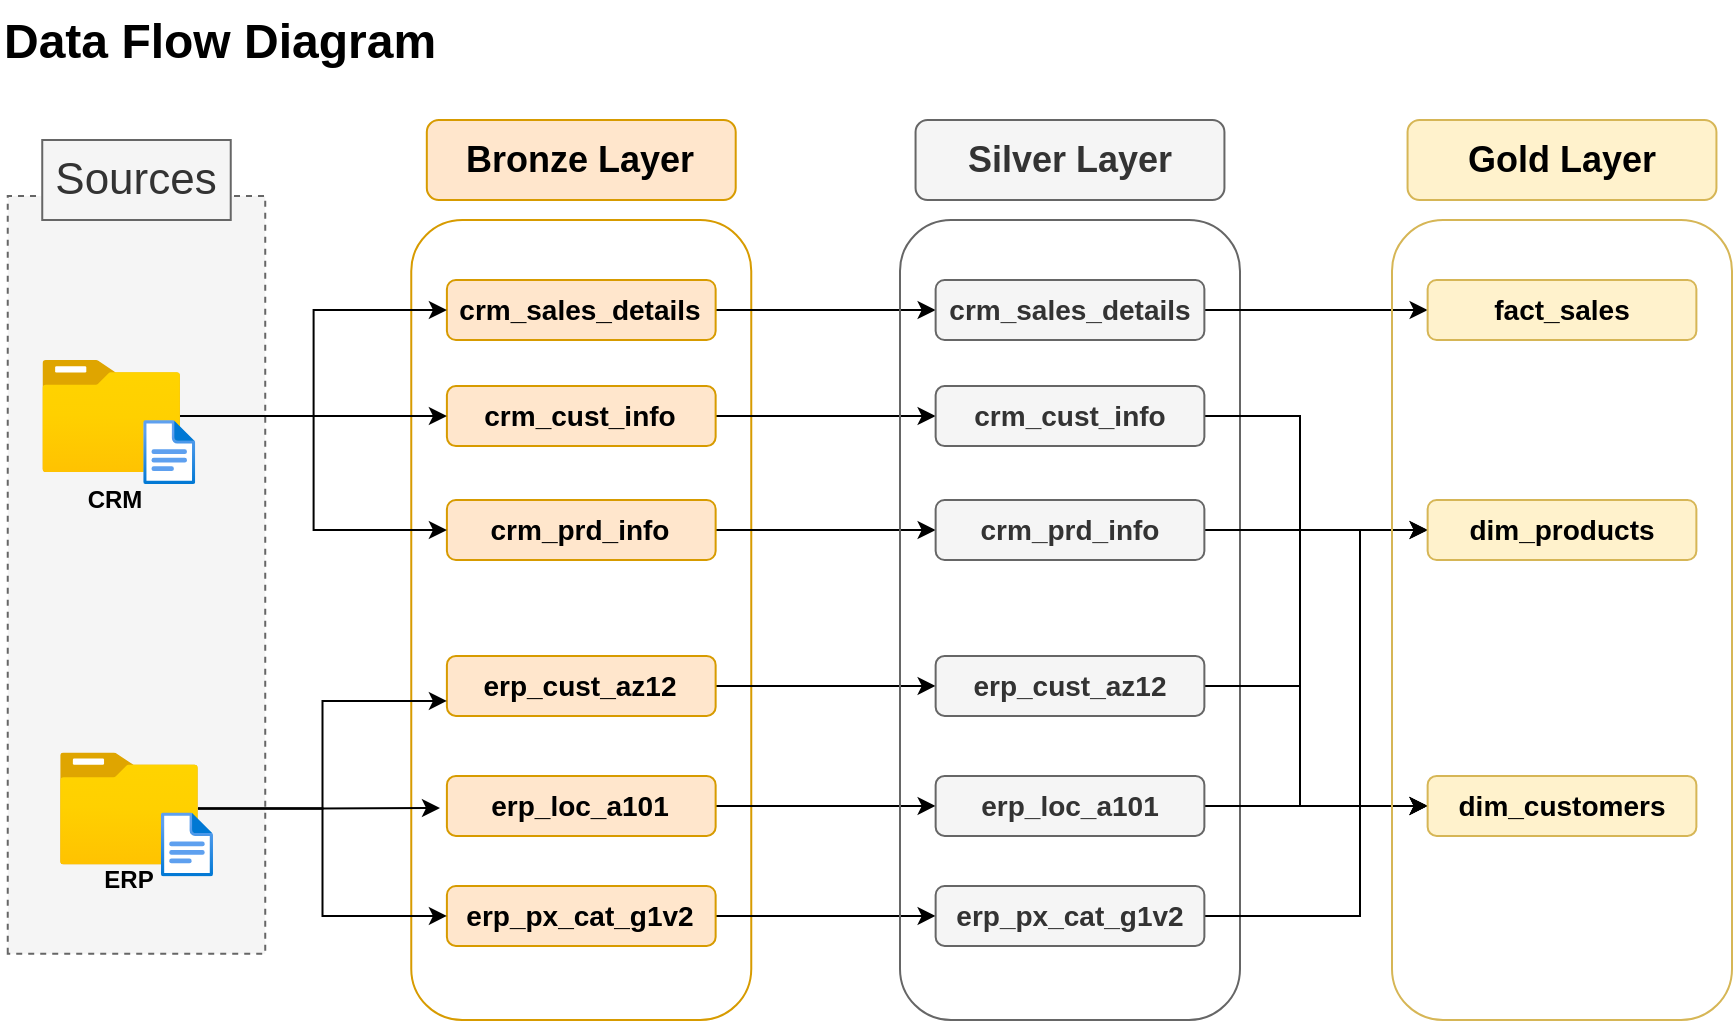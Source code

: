 <mxfile version="28.0.6">
  <diagram name="Page-1" id="5weRKy30AS8mB8510-Bc">
    <mxGraphModel dx="1042" dy="626" grid="1" gridSize="10" guides="1" tooltips="1" connect="1" arrows="1" fold="1" page="1" pageScale="1" pageWidth="1920" pageHeight="1200" math="0" shadow="0">
      <root>
        <mxCell id="0" />
        <mxCell id="1" parent="0" />
        <mxCell id="egtonqz8_fi1BpLCndXQ-2" value="" style="rounded=0;whiteSpace=wrap;html=1;rotation=-90;fillColor=#f5f5f5;dashed=1;fontColor=#333333;strokeColor=#666666;" parent="1" vertex="1">
          <mxGeometry x="-71.19" y="233.04" width="378.87" height="128.75" as="geometry" />
        </mxCell>
        <mxCell id="egtonqz8_fi1BpLCndXQ-3" value="&lt;font style=&quot;font-size: 22px;&quot;&gt;Sources&lt;/font&gt;" style="rounded=0;whiteSpace=wrap;html=1;strokeColor=#666666;fillColor=#f5f5f5;fontColor=#333333;" parent="1" vertex="1">
          <mxGeometry x="71.12" y="80" width="94.25" height="40" as="geometry" />
        </mxCell>
        <mxCell id="egtonqz8_fi1BpLCndXQ-8" value="&lt;font style=&quot;font-size: 18px;&quot;&gt;Bronze Layer&lt;/font&gt;" style="rounded=1;whiteSpace=wrap;html=1;fillColor=#ffe6cc;strokeColor=#d79b00;fontStyle=1" parent="1" vertex="1">
          <mxGeometry x="263.41" y="70" width="154.44" height="40" as="geometry" />
        </mxCell>
        <mxCell id="egtonqz8_fi1BpLCndXQ-9" value="" style="rounded=1;whiteSpace=wrap;html=1;fillColor=none;strokeColor=#d79b00;" parent="1" vertex="1">
          <mxGeometry x="255.63" y="120" width="170" height="400" as="geometry" />
        </mxCell>
        <mxCell id="egtonqz8_fi1BpLCndXQ-26" value="" style="group" parent="1" vertex="1" connectable="0">
          <mxGeometry x="71.12" y="190.04" width="76.5" height="79.96" as="geometry" />
        </mxCell>
        <mxCell id="egtonqz8_fi1BpLCndXQ-30" value="" style="group" parent="egtonqz8_fi1BpLCndXQ-26" vertex="1" connectable="0">
          <mxGeometry width="76.5" height="79.96" as="geometry" />
        </mxCell>
        <mxCell id="egtonqz8_fi1BpLCndXQ-16" value="" style="image;aspect=fixed;html=1;points=[];align=center;fontSize=12;image=img/lib/azure2/general/Folder_Blank.svg;" parent="egtonqz8_fi1BpLCndXQ-30" vertex="1">
          <mxGeometry width="69" height="56.0" as="geometry" />
        </mxCell>
        <mxCell id="egtonqz8_fi1BpLCndXQ-17" value="" style="image;aspect=fixed;html=1;points=[];align=center;fontSize=12;image=img/lib/azure2/general/File.svg;" parent="egtonqz8_fi1BpLCndXQ-30" vertex="1">
          <mxGeometry x="50.5" y="30" width="26" height="32.04" as="geometry" />
        </mxCell>
        <mxCell id="egtonqz8_fi1BpLCndXQ-23" value="&lt;b&gt;CRM&lt;/b&gt;" style="rounded=0;whiteSpace=wrap;html=1;fillColor=none;strokeColor=none;" parent="egtonqz8_fi1BpLCndXQ-30" vertex="1">
          <mxGeometry x="3" y="60" width="67" height="19.96" as="geometry" />
        </mxCell>
        <mxCell id="egtonqz8_fi1BpLCndXQ-29" value="" style="group" parent="1" vertex="1" connectable="0">
          <mxGeometry x="79.99" y="386.21" width="76.5" height="77.96" as="geometry" />
        </mxCell>
        <mxCell id="egtonqz8_fi1BpLCndXQ-25" value="&lt;b&gt;ERP&lt;/b&gt;" style="rounded=0;whiteSpace=wrap;html=1;fillColor=none;strokeColor=none;" parent="egtonqz8_fi1BpLCndXQ-29" vertex="1">
          <mxGeometry x="2.5" y="50" width="65" height="27.96" as="geometry" />
        </mxCell>
        <mxCell id="egtonqz8_fi1BpLCndXQ-20" value="" style="image;aspect=fixed;html=1;points=[];align=center;fontSize=12;image=img/lib/azure2/general/Folder_Blank.svg;" parent="egtonqz8_fi1BpLCndXQ-29" vertex="1">
          <mxGeometry width="69" height="56.0" as="geometry" />
        </mxCell>
        <mxCell id="egtonqz8_fi1BpLCndXQ-21" value="" style="image;aspect=fixed;html=1;points=[];align=center;fontSize=12;image=img/lib/azure2/general/File.svg;" parent="egtonqz8_fi1BpLCndXQ-29" vertex="1">
          <mxGeometry x="50.5" y="30" width="26" height="32.04" as="geometry" />
        </mxCell>
        <mxCell id="lorJR-UMrL27Am822nbO-1" style="edgeStyle=orthogonalEdgeStyle;rounded=0;orthogonalLoop=1;jettySize=auto;html=1;entryX=0;entryY=0.5;entryDx=0;entryDy=0;" parent="1" source="IqCqouV3wbvGzKAtH-Mb-1" target="waYjzMqnJ5gFNkLADdIU-5" edge="1">
          <mxGeometry relative="1" as="geometry" />
        </mxCell>
        <mxCell id="IqCqouV3wbvGzKAtH-Mb-1" value="&lt;font style=&quot;font-size: 14px;&quot;&gt;crm_sales_details&lt;/font&gt;" style="rounded=1;whiteSpace=wrap;html=1;fillColor=#ffe6cc;strokeColor=#d79b00;fontStyle=1" parent="1" vertex="1">
          <mxGeometry x="273.45" y="150" width="134.37" height="30" as="geometry" />
        </mxCell>
        <mxCell id="lorJR-UMrL27Am822nbO-2" style="edgeStyle=orthogonalEdgeStyle;rounded=0;orthogonalLoop=1;jettySize=auto;html=1;entryX=0;entryY=0.5;entryDx=0;entryDy=0;" parent="1" source="IqCqouV3wbvGzKAtH-Mb-2" target="waYjzMqnJ5gFNkLADdIU-6" edge="1">
          <mxGeometry relative="1" as="geometry" />
        </mxCell>
        <mxCell id="IqCqouV3wbvGzKAtH-Mb-2" value="&lt;font style=&quot;font-size: 14px;&quot;&gt;crm_cust_info&lt;/font&gt;" style="rounded=1;whiteSpace=wrap;html=1;fillColor=#ffe6cc;strokeColor=#d79b00;fontStyle=1" parent="1" vertex="1">
          <mxGeometry x="273.45" y="203.04" width="134.37" height="30" as="geometry" />
        </mxCell>
        <mxCell id="lorJR-UMrL27Am822nbO-3" style="edgeStyle=orthogonalEdgeStyle;rounded=0;orthogonalLoop=1;jettySize=auto;html=1;" parent="1" source="IqCqouV3wbvGzKAtH-Mb-3" target="waYjzMqnJ5gFNkLADdIU-7" edge="1">
          <mxGeometry relative="1" as="geometry">
            <mxPoint x="450" y="275" as="targetPoint" />
          </mxGeometry>
        </mxCell>
        <mxCell id="IqCqouV3wbvGzKAtH-Mb-3" value="&lt;font style=&quot;font-size: 14px;&quot;&gt;crm_prd_info&lt;/font&gt;" style="rounded=1;whiteSpace=wrap;html=1;fillColor=#ffe6cc;strokeColor=#d79b00;fontStyle=1" parent="1" vertex="1">
          <mxGeometry x="273.45" y="260" width="134.37" height="30" as="geometry" />
        </mxCell>
        <mxCell id="IqCqouV3wbvGzKAtH-Mb-9" style="edgeStyle=orthogonalEdgeStyle;rounded=0;orthogonalLoop=1;jettySize=auto;html=1;entryX=0;entryY=0.5;entryDx=0;entryDy=0;" parent="1" source="egtonqz8_fi1BpLCndXQ-16" target="IqCqouV3wbvGzKAtH-Mb-2" edge="1">
          <mxGeometry relative="1" as="geometry" />
        </mxCell>
        <mxCell id="IqCqouV3wbvGzKAtH-Mb-10" style="edgeStyle=orthogonalEdgeStyle;rounded=0;orthogonalLoop=1;jettySize=auto;html=1;entryX=0;entryY=0.5;entryDx=0;entryDy=0;" parent="1" source="egtonqz8_fi1BpLCndXQ-16" target="IqCqouV3wbvGzKAtH-Mb-1" edge="1">
          <mxGeometry relative="1" as="geometry" />
        </mxCell>
        <mxCell id="IqCqouV3wbvGzKAtH-Mb-11" style="edgeStyle=orthogonalEdgeStyle;rounded=0;orthogonalLoop=1;jettySize=auto;html=1;entryX=0;entryY=0.5;entryDx=0;entryDy=0;" parent="1" source="egtonqz8_fi1BpLCndXQ-16" target="IqCqouV3wbvGzKAtH-Mb-3" edge="1">
          <mxGeometry relative="1" as="geometry" />
        </mxCell>
        <mxCell id="lorJR-UMrL27Am822nbO-4" style="edgeStyle=orthogonalEdgeStyle;rounded=0;orthogonalLoop=1;jettySize=auto;html=1;entryX=0;entryY=0.5;entryDx=0;entryDy=0;" parent="1" source="IqCqouV3wbvGzKAtH-Mb-12" target="waYjzMqnJ5gFNkLADdIU-8" edge="1">
          <mxGeometry relative="1" as="geometry" />
        </mxCell>
        <mxCell id="IqCqouV3wbvGzKAtH-Mb-12" value="&lt;font style=&quot;font-size: 14px;&quot;&gt;erp_cust_az12&lt;/font&gt;" style="rounded=1;whiteSpace=wrap;html=1;fillColor=#ffe6cc;strokeColor=#d79b00;fontStyle=1" parent="1" vertex="1">
          <mxGeometry x="273.45" y="337.96" width="134.37" height="30" as="geometry" />
        </mxCell>
        <mxCell id="lorJR-UMrL27Am822nbO-5" style="edgeStyle=orthogonalEdgeStyle;rounded=0;orthogonalLoop=1;jettySize=auto;html=1;entryX=0;entryY=0.5;entryDx=0;entryDy=0;" parent="1" source="IqCqouV3wbvGzKAtH-Mb-13" target="waYjzMqnJ5gFNkLADdIU-9" edge="1">
          <mxGeometry relative="1" as="geometry" />
        </mxCell>
        <mxCell id="IqCqouV3wbvGzKAtH-Mb-13" value="&lt;font style=&quot;font-size: 14px;&quot;&gt;erp_loc_a101&lt;/font&gt;" style="rounded=1;whiteSpace=wrap;html=1;fillColor=#ffe6cc;strokeColor=#d79b00;fontStyle=1" parent="1" vertex="1">
          <mxGeometry x="273.45" y="397.96" width="134.37" height="30" as="geometry" />
        </mxCell>
        <mxCell id="lorJR-UMrL27Am822nbO-6" style="edgeStyle=orthogonalEdgeStyle;rounded=0;orthogonalLoop=1;jettySize=auto;html=1;" parent="1" source="IqCqouV3wbvGzKAtH-Mb-14" target="waYjzMqnJ5gFNkLADdIU-10" edge="1">
          <mxGeometry relative="1" as="geometry" />
        </mxCell>
        <mxCell id="IqCqouV3wbvGzKAtH-Mb-14" value="&lt;font style=&quot;font-size: 14px;&quot;&gt;erp_px_cat_g1v2&lt;/font&gt;" style="rounded=1;whiteSpace=wrap;html=1;fillColor=#ffe6cc;strokeColor=#d79b00;fontStyle=1" parent="1" vertex="1">
          <mxGeometry x="273.45" y="452.98" width="134.37" height="30" as="geometry" />
        </mxCell>
        <mxCell id="IqCqouV3wbvGzKAtH-Mb-15" style="edgeStyle=orthogonalEdgeStyle;rounded=0;orthogonalLoop=1;jettySize=auto;html=1;" parent="1" source="egtonqz8_fi1BpLCndXQ-20" edge="1">
          <mxGeometry relative="1" as="geometry">
            <mxPoint x="270" y="414" as="targetPoint" />
          </mxGeometry>
        </mxCell>
        <mxCell id="IqCqouV3wbvGzKAtH-Mb-16" style="edgeStyle=orthogonalEdgeStyle;rounded=0;orthogonalLoop=1;jettySize=auto;html=1;entryX=0;entryY=0.75;entryDx=0;entryDy=0;" parent="1" source="egtonqz8_fi1BpLCndXQ-20" target="IqCqouV3wbvGzKAtH-Mb-12" edge="1">
          <mxGeometry relative="1" as="geometry" />
        </mxCell>
        <mxCell id="IqCqouV3wbvGzKAtH-Mb-17" style="edgeStyle=orthogonalEdgeStyle;rounded=0;orthogonalLoop=1;jettySize=auto;html=1;entryX=0;entryY=0.5;entryDx=0;entryDy=0;" parent="1" source="egtonqz8_fi1BpLCndXQ-20" target="IqCqouV3wbvGzKAtH-Mb-14" edge="1">
          <mxGeometry relative="1" as="geometry" />
        </mxCell>
        <mxCell id="waYjzMqnJ5gFNkLADdIU-3" value="&lt;font style=&quot;font-size: 18px;&quot;&gt;Silver Layer&lt;/font&gt;" style="rounded=1;whiteSpace=wrap;html=1;fillColor=#f5f5f5;strokeColor=#666666;fontStyle=1;fontColor=#333333;" parent="1" vertex="1">
          <mxGeometry x="507.78" y="70" width="154.44" height="40" as="geometry" />
        </mxCell>
        <mxCell id="waYjzMqnJ5gFNkLADdIU-4" value="" style="rounded=1;whiteSpace=wrap;html=1;fillColor=none;strokeColor=#666666;fontColor=#333333;" parent="1" vertex="1">
          <mxGeometry x="500" y="120" width="170" height="400" as="geometry" />
        </mxCell>
        <mxCell id="y_YHAwqrDOroFl6-keFV-2" style="edgeStyle=orthogonalEdgeStyle;rounded=0;orthogonalLoop=1;jettySize=auto;html=1;entryX=0;entryY=0.5;entryDx=0;entryDy=0;" edge="1" parent="1" source="waYjzMqnJ5gFNkLADdIU-5" target="waYjzMqnJ5gFNkLADdIU-17">
          <mxGeometry relative="1" as="geometry" />
        </mxCell>
        <mxCell id="waYjzMqnJ5gFNkLADdIU-5" value="&lt;font style=&quot;font-size: 14px;&quot;&gt;crm_sales_details&lt;/font&gt;" style="rounded=1;whiteSpace=wrap;html=1;fillColor=#f5f5f5;strokeColor=#666666;fontStyle=1;fontColor=#333333;" parent="1" vertex="1">
          <mxGeometry x="517.82" y="150" width="134.37" height="30" as="geometry" />
        </mxCell>
        <mxCell id="y_YHAwqrDOroFl6-keFV-3" style="edgeStyle=orthogonalEdgeStyle;rounded=0;orthogonalLoop=1;jettySize=auto;html=1;entryX=0;entryY=0.5;entryDx=0;entryDy=0;" edge="1" parent="1" source="waYjzMqnJ5gFNkLADdIU-6" target="waYjzMqnJ5gFNkLADdIU-15">
          <mxGeometry relative="1" as="geometry">
            <Array as="points">
              <mxPoint x="700" y="218" />
              <mxPoint x="700" y="413" />
            </Array>
          </mxGeometry>
        </mxCell>
        <mxCell id="waYjzMqnJ5gFNkLADdIU-6" value="&lt;font style=&quot;font-size: 14px;&quot;&gt;crm_cust_info&lt;/font&gt;" style="rounded=1;whiteSpace=wrap;html=1;fillColor=#f5f5f5;strokeColor=#666666;fontStyle=1;fontColor=#333333;" parent="1" vertex="1">
          <mxGeometry x="517.82" y="203.04" width="134.37" height="30" as="geometry" />
        </mxCell>
        <mxCell id="y_YHAwqrDOroFl6-keFV-4" style="edgeStyle=orthogonalEdgeStyle;rounded=0;orthogonalLoop=1;jettySize=auto;html=1;entryX=0;entryY=0.5;entryDx=0;entryDy=0;" edge="1" parent="1" source="waYjzMqnJ5gFNkLADdIU-7" target="waYjzMqnJ5gFNkLADdIU-16">
          <mxGeometry relative="1" as="geometry">
            <Array as="points">
              <mxPoint x="730" y="275" />
              <mxPoint x="730" y="275" />
            </Array>
          </mxGeometry>
        </mxCell>
        <mxCell id="waYjzMqnJ5gFNkLADdIU-7" value="&lt;font style=&quot;font-size: 14px;&quot;&gt;crm_prd_info&lt;/font&gt;" style="rounded=1;whiteSpace=wrap;html=1;fillColor=#f5f5f5;strokeColor=#666666;fontStyle=1;fontColor=#333333;" parent="1" vertex="1">
          <mxGeometry x="517.82" y="260" width="134.37" height="30" as="geometry" />
        </mxCell>
        <mxCell id="y_YHAwqrDOroFl6-keFV-5" style="edgeStyle=orthogonalEdgeStyle;rounded=0;orthogonalLoop=1;jettySize=auto;html=1;entryX=0;entryY=0.5;entryDx=0;entryDy=0;" edge="1" parent="1" source="waYjzMqnJ5gFNkLADdIU-8" target="waYjzMqnJ5gFNkLADdIU-15">
          <mxGeometry relative="1" as="geometry">
            <Array as="points">
              <mxPoint x="700" y="353" />
              <mxPoint x="700" y="413" />
            </Array>
          </mxGeometry>
        </mxCell>
        <mxCell id="waYjzMqnJ5gFNkLADdIU-8" value="&lt;font style=&quot;font-size: 14px;&quot;&gt;erp_cust_az12&lt;/font&gt;" style="rounded=1;whiteSpace=wrap;html=1;fillColor=#f5f5f5;strokeColor=#666666;fontStyle=1;fontColor=#333333;" parent="1" vertex="1">
          <mxGeometry x="517.82" y="337.96" width="134.37" height="30" as="geometry" />
        </mxCell>
        <mxCell id="y_YHAwqrDOroFl6-keFV-6" style="edgeStyle=orthogonalEdgeStyle;rounded=0;orthogonalLoop=1;jettySize=auto;html=1;entryX=0;entryY=0.5;entryDx=0;entryDy=0;" edge="1" parent="1" source="waYjzMqnJ5gFNkLADdIU-9" target="waYjzMqnJ5gFNkLADdIU-15">
          <mxGeometry relative="1" as="geometry">
            <Array as="points">
              <mxPoint x="730" y="413" />
              <mxPoint x="730" y="413" />
            </Array>
          </mxGeometry>
        </mxCell>
        <mxCell id="waYjzMqnJ5gFNkLADdIU-9" value="&lt;font style=&quot;font-size: 14px;&quot;&gt;erp_loc_a101&lt;/font&gt;" style="rounded=1;whiteSpace=wrap;html=1;fillColor=#f5f5f5;strokeColor=#666666;fontStyle=1;fontColor=#333333;" parent="1" vertex="1">
          <mxGeometry x="517.82" y="397.96" width="134.37" height="30" as="geometry" />
        </mxCell>
        <mxCell id="y_YHAwqrDOroFl6-keFV-8" style="edgeStyle=orthogonalEdgeStyle;rounded=0;orthogonalLoop=1;jettySize=auto;html=1;entryX=0;entryY=0.5;entryDx=0;entryDy=0;" edge="1" parent="1" source="waYjzMqnJ5gFNkLADdIU-10" target="waYjzMqnJ5gFNkLADdIU-16">
          <mxGeometry relative="1" as="geometry">
            <Array as="points">
              <mxPoint x="730" y="468" />
              <mxPoint x="730" y="275" />
            </Array>
          </mxGeometry>
        </mxCell>
        <mxCell id="waYjzMqnJ5gFNkLADdIU-10" value="&lt;font style=&quot;font-size: 14px;&quot;&gt;erp_px_cat_g1v2&lt;/font&gt;" style="rounded=1;whiteSpace=wrap;html=1;fillColor=#f5f5f5;strokeColor=#666666;fontStyle=1;fontColor=#333333;" parent="1" vertex="1">
          <mxGeometry x="517.82" y="452.98" width="134.37" height="30" as="geometry" />
        </mxCell>
        <mxCell id="waYjzMqnJ5gFNkLADdIU-11" value="&lt;font style=&quot;font-size: 18px;&quot;&gt;Gold Layer&lt;/font&gt;" style="rounded=1;whiteSpace=wrap;html=1;fillColor=#fff2cc;strokeColor=#d6b656;fontStyle=1" parent="1" vertex="1">
          <mxGeometry x="753.78" y="70" width="154.44" height="40" as="geometry" />
        </mxCell>
        <mxCell id="waYjzMqnJ5gFNkLADdIU-12" value="" style="rounded=1;whiteSpace=wrap;html=1;fillColor=none;strokeColor=#d6b656;" parent="1" vertex="1">
          <mxGeometry x="746" y="120" width="170" height="400" as="geometry" />
        </mxCell>
        <mxCell id="waYjzMqnJ5gFNkLADdIU-15" value="&lt;font style=&quot;font-size: 14px;&quot;&gt;dim_customers&lt;/font&gt;" style="rounded=1;whiteSpace=wrap;html=1;fillColor=#fff2cc;strokeColor=#d6b656;fontStyle=1" parent="1" vertex="1">
          <mxGeometry x="763.82" y="397.96" width="134.37" height="30" as="geometry" />
        </mxCell>
        <mxCell id="waYjzMqnJ5gFNkLADdIU-16" value="&lt;font style=&quot;font-size: 14px;&quot;&gt;dim_products&lt;/font&gt;" style="rounded=1;whiteSpace=wrap;html=1;fillColor=#fff2cc;strokeColor=#d6b656;fontStyle=1" parent="1" vertex="1">
          <mxGeometry x="763.82" y="260" width="134.37" height="30" as="geometry" />
        </mxCell>
        <mxCell id="waYjzMqnJ5gFNkLADdIU-17" value="&lt;font style=&quot;font-size: 14px;&quot;&gt;fact_sales&lt;/font&gt;" style="rounded=1;whiteSpace=wrap;html=1;fillColor=#fff2cc;strokeColor=#d6b656;fontStyle=1" parent="1" vertex="1">
          <mxGeometry x="763.82" y="150.0" width="134.37" height="30" as="geometry" />
        </mxCell>
        <mxCell id="y_YHAwqrDOroFl6-keFV-9" value="&lt;h1 style=&quot;margin-top: 0px;&quot;&gt;Data Flow Diagram&lt;/h1&gt;" style="text;html=1;whiteSpace=wrap;overflow=hidden;rounded=0;" vertex="1" parent="1">
          <mxGeometry x="50" y="10" width="230" height="50" as="geometry" />
        </mxCell>
      </root>
    </mxGraphModel>
  </diagram>
</mxfile>
